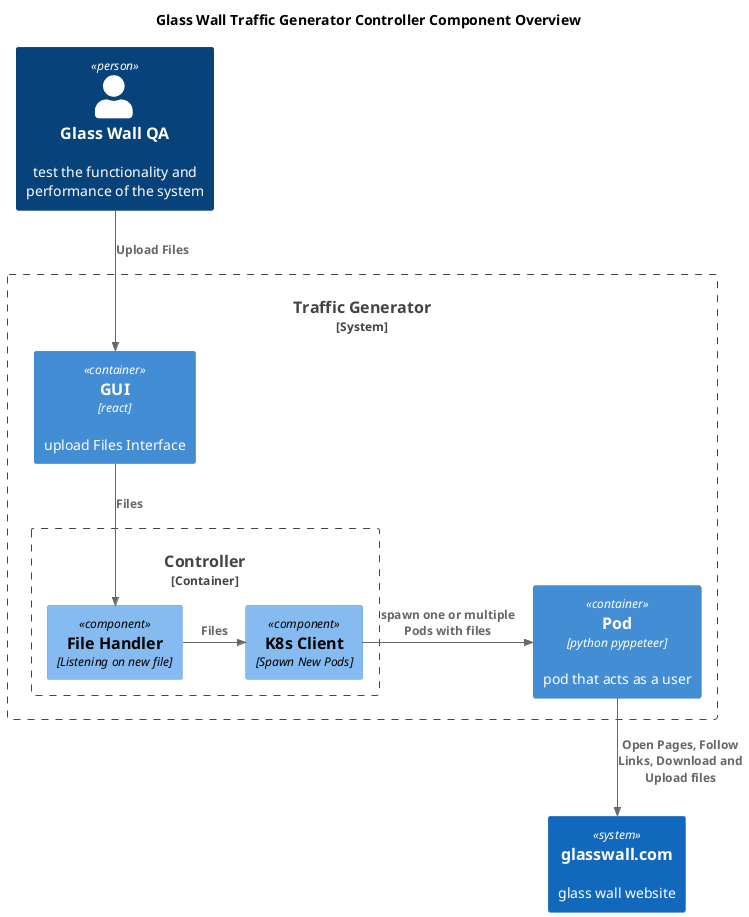 @startuml
!include <c4/C4_Component.puml>  

title Glass Wall Traffic Generator Controller Component Overview

Person(tester, "Glass Wall QA", "test the functionality and performance of the system")

System_Boundary(c0, "Traffic Generator") {
    Container(gui, "GUI", "react", "upload Files Interface")
    Container(user_pod, Pod, "python pyppeteer", "pod that acts as a user")

    Container_Boundary(c1, "Controller") {
        Component(file_handler, "File Handler", "Listening on new file")
        Component(kubernetes_client, "K8s Client", "Spawn New Pods")
    }
}

System(website, "glasswall.com", "glass wall website")

Rel(tester, gui, "Upload Files")
Rel(gui, file_handler, "Files")
Rel_Right(file_handler, kubernetes_client, "Files")
Rel(user_pod, website, "Open Pages, Follow Links, Download and Upload files")
Rel_Right(kubernetes_client, user_pod, "spawn one or multiple Pods with files")

@enduml

